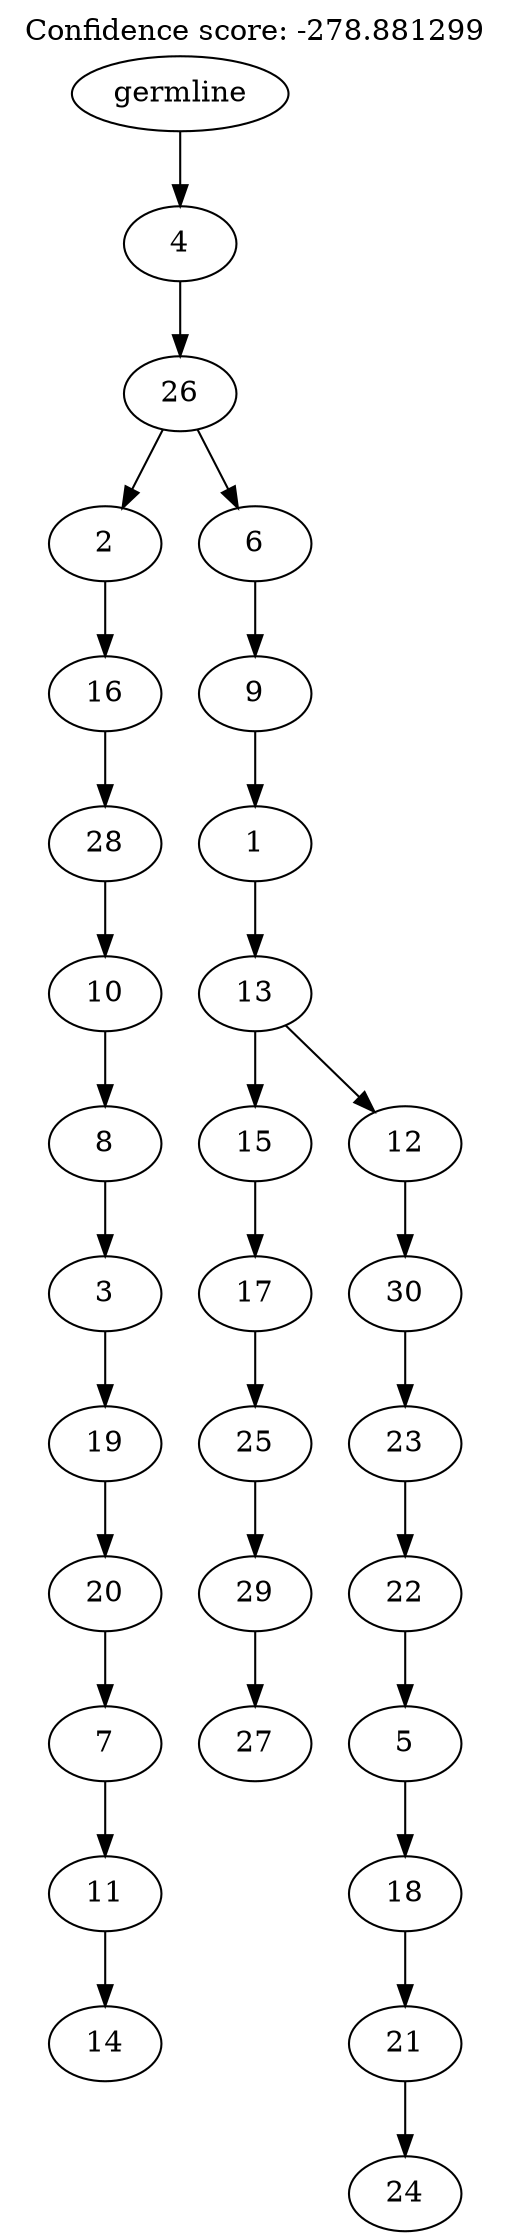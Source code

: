 digraph g {
	"29" -> "30";
	"30" [label="14"];
	"28" -> "29";
	"29" [label="11"];
	"27" -> "28";
	"28" [label="7"];
	"26" -> "27";
	"27" [label="20"];
	"25" -> "26";
	"26" [label="19"];
	"24" -> "25";
	"25" [label="3"];
	"23" -> "24";
	"24" [label="8"];
	"22" -> "23";
	"23" [label="10"];
	"21" -> "22";
	"22" [label="28"];
	"20" -> "21";
	"21" [label="16"];
	"18" -> "19";
	"19" [label="27"];
	"17" -> "18";
	"18" [label="29"];
	"16" -> "17";
	"17" [label="25"];
	"15" -> "16";
	"16" [label="17"];
	"13" -> "14";
	"14" [label="24"];
	"12" -> "13";
	"13" [label="21"];
	"11" -> "12";
	"12" [label="18"];
	"10" -> "11";
	"11" [label="5"];
	"9" -> "10";
	"10" [label="22"];
	"8" -> "9";
	"9" [label="23"];
	"7" -> "8";
	"8" [label="30"];
	"6" -> "7";
	"7" [label="12"];
	"6" -> "15";
	"15" [label="15"];
	"5" -> "6";
	"6" [label="13"];
	"4" -> "5";
	"5" [label="1"];
	"3" -> "4";
	"4" [label="9"];
	"2" -> "3";
	"3" [label="6"];
	"2" -> "20";
	"20" [label="2"];
	"1" -> "2";
	"2" [label="26"];
	"0" -> "1";
	"1" [label="4"];
	"0" [label="germline"];
	labelloc="t";
	label="Confidence score: -278.881299";
}
